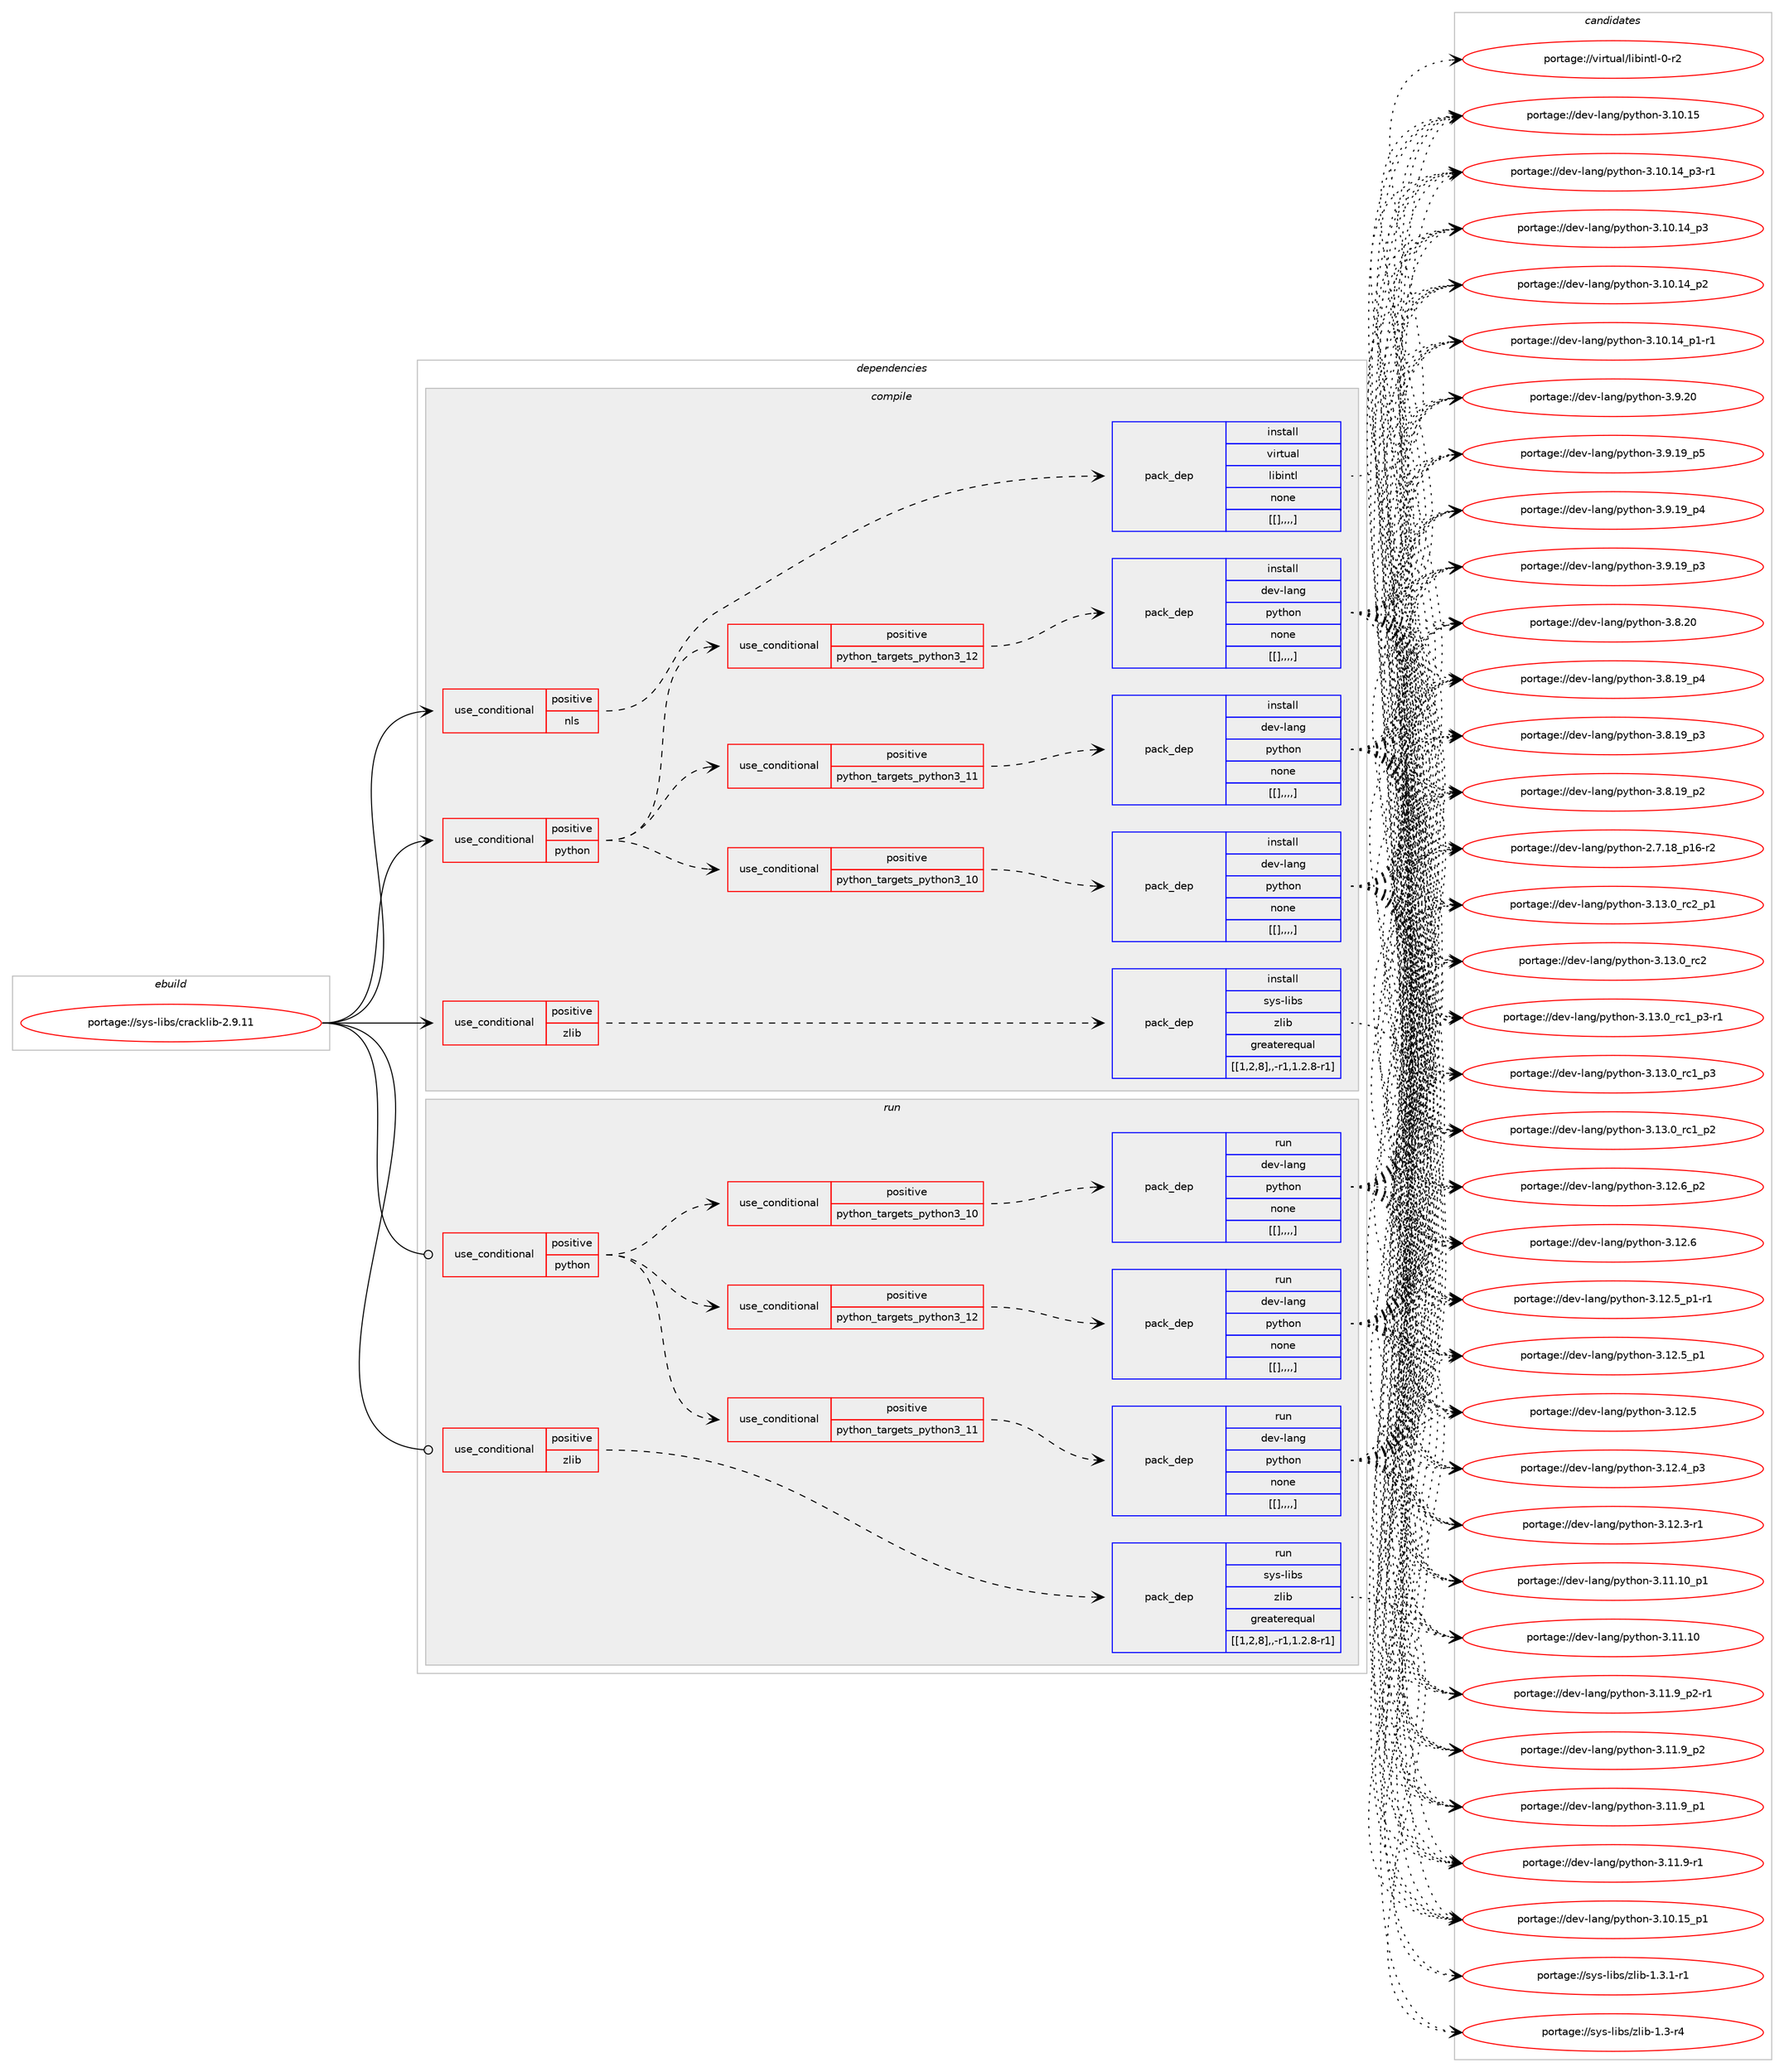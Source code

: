 digraph prolog {

# *************
# Graph options
# *************

newrank=true;
concentrate=true;
compound=true;
graph [rankdir=LR,fontname=Helvetica,fontsize=10,ranksep=1.5];#, ranksep=2.5, nodesep=0.2];
edge  [arrowhead=vee];
node  [fontname=Helvetica,fontsize=10];

# **********
# The ebuild
# **********

subgraph cluster_leftcol {
color=gray;
label=<<i>ebuild</i>>;
id [label="portage://sys-libs/cracklib-2.9.11", color=red, width=4, href="../sys-libs/cracklib-2.9.11.svg"];
}

# ****************
# The dependencies
# ****************

subgraph cluster_midcol {
color=gray;
label=<<i>dependencies</i>>;
subgraph cluster_compile {
fillcolor="#eeeeee";
style=filled;
label=<<i>compile</i>>;
subgraph cond9810 {
dependency26611 [label=<<TABLE BORDER="0" CELLBORDER="1" CELLSPACING="0" CELLPADDING="4"><TR><TD ROWSPAN="3" CELLPADDING="10">use_conditional</TD></TR><TR><TD>positive</TD></TR><TR><TD>nls</TD></TR></TABLE>>, shape=none, color=red];
subgraph pack16723 {
dependency26612 [label=<<TABLE BORDER="0" CELLBORDER="1" CELLSPACING="0" CELLPADDING="4" WIDTH="220"><TR><TD ROWSPAN="6" CELLPADDING="30">pack_dep</TD></TR><TR><TD WIDTH="110">install</TD></TR><TR><TD>virtual</TD></TR><TR><TD>libintl</TD></TR><TR><TD>none</TD></TR><TR><TD>[[],,,,]</TD></TR></TABLE>>, shape=none, color=blue];
}
dependency26611:e -> dependency26612:w [weight=20,style="dashed",arrowhead="vee"];
}
id:e -> dependency26611:w [weight=20,style="solid",arrowhead="vee"];
subgraph cond9811 {
dependency26613 [label=<<TABLE BORDER="0" CELLBORDER="1" CELLSPACING="0" CELLPADDING="4"><TR><TD ROWSPAN="3" CELLPADDING="10">use_conditional</TD></TR><TR><TD>positive</TD></TR><TR><TD>python</TD></TR></TABLE>>, shape=none, color=red];
subgraph cond9812 {
dependency26614 [label=<<TABLE BORDER="0" CELLBORDER="1" CELLSPACING="0" CELLPADDING="4"><TR><TD ROWSPAN="3" CELLPADDING="10">use_conditional</TD></TR><TR><TD>positive</TD></TR><TR><TD>python_targets_python3_10</TD></TR></TABLE>>, shape=none, color=red];
subgraph pack16724 {
dependency26615 [label=<<TABLE BORDER="0" CELLBORDER="1" CELLSPACING="0" CELLPADDING="4" WIDTH="220"><TR><TD ROWSPAN="6" CELLPADDING="30">pack_dep</TD></TR><TR><TD WIDTH="110">install</TD></TR><TR><TD>dev-lang</TD></TR><TR><TD>python</TD></TR><TR><TD>none</TD></TR><TR><TD>[[],,,,]</TD></TR></TABLE>>, shape=none, color=blue];
}
dependency26614:e -> dependency26615:w [weight=20,style="dashed",arrowhead="vee"];
}
dependency26613:e -> dependency26614:w [weight=20,style="dashed",arrowhead="vee"];
subgraph cond9813 {
dependency26616 [label=<<TABLE BORDER="0" CELLBORDER="1" CELLSPACING="0" CELLPADDING="4"><TR><TD ROWSPAN="3" CELLPADDING="10">use_conditional</TD></TR><TR><TD>positive</TD></TR><TR><TD>python_targets_python3_11</TD></TR></TABLE>>, shape=none, color=red];
subgraph pack16725 {
dependency26617 [label=<<TABLE BORDER="0" CELLBORDER="1" CELLSPACING="0" CELLPADDING="4" WIDTH="220"><TR><TD ROWSPAN="6" CELLPADDING="30">pack_dep</TD></TR><TR><TD WIDTH="110">install</TD></TR><TR><TD>dev-lang</TD></TR><TR><TD>python</TD></TR><TR><TD>none</TD></TR><TR><TD>[[],,,,]</TD></TR></TABLE>>, shape=none, color=blue];
}
dependency26616:e -> dependency26617:w [weight=20,style="dashed",arrowhead="vee"];
}
dependency26613:e -> dependency26616:w [weight=20,style="dashed",arrowhead="vee"];
subgraph cond9814 {
dependency26618 [label=<<TABLE BORDER="0" CELLBORDER="1" CELLSPACING="0" CELLPADDING="4"><TR><TD ROWSPAN="3" CELLPADDING="10">use_conditional</TD></TR><TR><TD>positive</TD></TR><TR><TD>python_targets_python3_12</TD></TR></TABLE>>, shape=none, color=red];
subgraph pack16726 {
dependency26619 [label=<<TABLE BORDER="0" CELLBORDER="1" CELLSPACING="0" CELLPADDING="4" WIDTH="220"><TR><TD ROWSPAN="6" CELLPADDING="30">pack_dep</TD></TR><TR><TD WIDTH="110">install</TD></TR><TR><TD>dev-lang</TD></TR><TR><TD>python</TD></TR><TR><TD>none</TD></TR><TR><TD>[[],,,,]</TD></TR></TABLE>>, shape=none, color=blue];
}
dependency26618:e -> dependency26619:w [weight=20,style="dashed",arrowhead="vee"];
}
dependency26613:e -> dependency26618:w [weight=20,style="dashed",arrowhead="vee"];
}
id:e -> dependency26613:w [weight=20,style="solid",arrowhead="vee"];
subgraph cond9815 {
dependency26620 [label=<<TABLE BORDER="0" CELLBORDER="1" CELLSPACING="0" CELLPADDING="4"><TR><TD ROWSPAN="3" CELLPADDING="10">use_conditional</TD></TR><TR><TD>positive</TD></TR><TR><TD>zlib</TD></TR></TABLE>>, shape=none, color=red];
subgraph pack16727 {
dependency26621 [label=<<TABLE BORDER="0" CELLBORDER="1" CELLSPACING="0" CELLPADDING="4" WIDTH="220"><TR><TD ROWSPAN="6" CELLPADDING="30">pack_dep</TD></TR><TR><TD WIDTH="110">install</TD></TR><TR><TD>sys-libs</TD></TR><TR><TD>zlib</TD></TR><TR><TD>greaterequal</TD></TR><TR><TD>[[1,2,8],,-r1,1.2.8-r1]</TD></TR></TABLE>>, shape=none, color=blue];
}
dependency26620:e -> dependency26621:w [weight=20,style="dashed",arrowhead="vee"];
}
id:e -> dependency26620:w [weight=20,style="solid",arrowhead="vee"];
}
subgraph cluster_compileandrun {
fillcolor="#eeeeee";
style=filled;
label=<<i>compile and run</i>>;
}
subgraph cluster_run {
fillcolor="#eeeeee";
style=filled;
label=<<i>run</i>>;
subgraph cond9816 {
dependency26622 [label=<<TABLE BORDER="0" CELLBORDER="1" CELLSPACING="0" CELLPADDING="4"><TR><TD ROWSPAN="3" CELLPADDING="10">use_conditional</TD></TR><TR><TD>positive</TD></TR><TR><TD>python</TD></TR></TABLE>>, shape=none, color=red];
subgraph cond9817 {
dependency26623 [label=<<TABLE BORDER="0" CELLBORDER="1" CELLSPACING="0" CELLPADDING="4"><TR><TD ROWSPAN="3" CELLPADDING="10">use_conditional</TD></TR><TR><TD>positive</TD></TR><TR><TD>python_targets_python3_10</TD></TR></TABLE>>, shape=none, color=red];
subgraph pack16728 {
dependency26624 [label=<<TABLE BORDER="0" CELLBORDER="1" CELLSPACING="0" CELLPADDING="4" WIDTH="220"><TR><TD ROWSPAN="6" CELLPADDING="30">pack_dep</TD></TR><TR><TD WIDTH="110">run</TD></TR><TR><TD>dev-lang</TD></TR><TR><TD>python</TD></TR><TR><TD>none</TD></TR><TR><TD>[[],,,,]</TD></TR></TABLE>>, shape=none, color=blue];
}
dependency26623:e -> dependency26624:w [weight=20,style="dashed",arrowhead="vee"];
}
dependency26622:e -> dependency26623:w [weight=20,style="dashed",arrowhead="vee"];
subgraph cond9818 {
dependency26625 [label=<<TABLE BORDER="0" CELLBORDER="1" CELLSPACING="0" CELLPADDING="4"><TR><TD ROWSPAN="3" CELLPADDING="10">use_conditional</TD></TR><TR><TD>positive</TD></TR><TR><TD>python_targets_python3_11</TD></TR></TABLE>>, shape=none, color=red];
subgraph pack16729 {
dependency26626 [label=<<TABLE BORDER="0" CELLBORDER="1" CELLSPACING="0" CELLPADDING="4" WIDTH="220"><TR><TD ROWSPAN="6" CELLPADDING="30">pack_dep</TD></TR><TR><TD WIDTH="110">run</TD></TR><TR><TD>dev-lang</TD></TR><TR><TD>python</TD></TR><TR><TD>none</TD></TR><TR><TD>[[],,,,]</TD></TR></TABLE>>, shape=none, color=blue];
}
dependency26625:e -> dependency26626:w [weight=20,style="dashed",arrowhead="vee"];
}
dependency26622:e -> dependency26625:w [weight=20,style="dashed",arrowhead="vee"];
subgraph cond9819 {
dependency26627 [label=<<TABLE BORDER="0" CELLBORDER="1" CELLSPACING="0" CELLPADDING="4"><TR><TD ROWSPAN="3" CELLPADDING="10">use_conditional</TD></TR><TR><TD>positive</TD></TR><TR><TD>python_targets_python3_12</TD></TR></TABLE>>, shape=none, color=red];
subgraph pack16730 {
dependency26628 [label=<<TABLE BORDER="0" CELLBORDER="1" CELLSPACING="0" CELLPADDING="4" WIDTH="220"><TR><TD ROWSPAN="6" CELLPADDING="30">pack_dep</TD></TR><TR><TD WIDTH="110">run</TD></TR><TR><TD>dev-lang</TD></TR><TR><TD>python</TD></TR><TR><TD>none</TD></TR><TR><TD>[[],,,,]</TD></TR></TABLE>>, shape=none, color=blue];
}
dependency26627:e -> dependency26628:w [weight=20,style="dashed",arrowhead="vee"];
}
dependency26622:e -> dependency26627:w [weight=20,style="dashed",arrowhead="vee"];
}
id:e -> dependency26622:w [weight=20,style="solid",arrowhead="odot"];
subgraph cond9820 {
dependency26629 [label=<<TABLE BORDER="0" CELLBORDER="1" CELLSPACING="0" CELLPADDING="4"><TR><TD ROWSPAN="3" CELLPADDING="10">use_conditional</TD></TR><TR><TD>positive</TD></TR><TR><TD>zlib</TD></TR></TABLE>>, shape=none, color=red];
subgraph pack16731 {
dependency26630 [label=<<TABLE BORDER="0" CELLBORDER="1" CELLSPACING="0" CELLPADDING="4" WIDTH="220"><TR><TD ROWSPAN="6" CELLPADDING="30">pack_dep</TD></TR><TR><TD WIDTH="110">run</TD></TR><TR><TD>sys-libs</TD></TR><TR><TD>zlib</TD></TR><TR><TD>greaterequal</TD></TR><TR><TD>[[1,2,8],,-r1,1.2.8-r1]</TD></TR></TABLE>>, shape=none, color=blue];
}
dependency26629:e -> dependency26630:w [weight=20,style="dashed",arrowhead="vee"];
}
id:e -> dependency26629:w [weight=20,style="solid",arrowhead="odot"];
}
}

# **************
# The candidates
# **************

subgraph cluster_choices {
rank=same;
color=gray;
label=<<i>candidates</i>>;

subgraph choice16723 {
color=black;
nodesep=1;
choice11810511411611797108471081059810511011610845484511450 [label="portage://virtual/libintl-0-r2", color=red, width=4,href="../virtual/libintl-0-r2.svg"];
dependency26612:e -> choice11810511411611797108471081059810511011610845484511450:w [style=dotted,weight="100"];
}
subgraph choice16724 {
color=black;
nodesep=1;
choice100101118451089711010347112121116104111110455146495146489511499509511249 [label="portage://dev-lang/python-3.13.0_rc2_p1", color=red, width=4,href="../dev-lang/python-3.13.0_rc2_p1.svg"];
choice10010111845108971101034711212111610411111045514649514648951149950 [label="portage://dev-lang/python-3.13.0_rc2", color=red, width=4,href="../dev-lang/python-3.13.0_rc2.svg"];
choice1001011184510897110103471121211161041111104551464951464895114994995112514511449 [label="portage://dev-lang/python-3.13.0_rc1_p3-r1", color=red, width=4,href="../dev-lang/python-3.13.0_rc1_p3-r1.svg"];
choice100101118451089711010347112121116104111110455146495146489511499499511251 [label="portage://dev-lang/python-3.13.0_rc1_p3", color=red, width=4,href="../dev-lang/python-3.13.0_rc1_p3.svg"];
choice100101118451089711010347112121116104111110455146495146489511499499511250 [label="portage://dev-lang/python-3.13.0_rc1_p2", color=red, width=4,href="../dev-lang/python-3.13.0_rc1_p2.svg"];
choice100101118451089711010347112121116104111110455146495046549511250 [label="portage://dev-lang/python-3.12.6_p2", color=red, width=4,href="../dev-lang/python-3.12.6_p2.svg"];
choice10010111845108971101034711212111610411111045514649504654 [label="portage://dev-lang/python-3.12.6", color=red, width=4,href="../dev-lang/python-3.12.6.svg"];
choice1001011184510897110103471121211161041111104551464950465395112494511449 [label="portage://dev-lang/python-3.12.5_p1-r1", color=red, width=4,href="../dev-lang/python-3.12.5_p1-r1.svg"];
choice100101118451089711010347112121116104111110455146495046539511249 [label="portage://dev-lang/python-3.12.5_p1", color=red, width=4,href="../dev-lang/python-3.12.5_p1.svg"];
choice10010111845108971101034711212111610411111045514649504653 [label="portage://dev-lang/python-3.12.5", color=red, width=4,href="../dev-lang/python-3.12.5.svg"];
choice100101118451089711010347112121116104111110455146495046529511251 [label="portage://dev-lang/python-3.12.4_p3", color=red, width=4,href="../dev-lang/python-3.12.4_p3.svg"];
choice100101118451089711010347112121116104111110455146495046514511449 [label="portage://dev-lang/python-3.12.3-r1", color=red, width=4,href="../dev-lang/python-3.12.3-r1.svg"];
choice10010111845108971101034711212111610411111045514649494649489511249 [label="portage://dev-lang/python-3.11.10_p1", color=red, width=4,href="../dev-lang/python-3.11.10_p1.svg"];
choice1001011184510897110103471121211161041111104551464949464948 [label="portage://dev-lang/python-3.11.10", color=red, width=4,href="../dev-lang/python-3.11.10.svg"];
choice1001011184510897110103471121211161041111104551464949465795112504511449 [label="portage://dev-lang/python-3.11.9_p2-r1", color=red, width=4,href="../dev-lang/python-3.11.9_p2-r1.svg"];
choice100101118451089711010347112121116104111110455146494946579511250 [label="portage://dev-lang/python-3.11.9_p2", color=red, width=4,href="../dev-lang/python-3.11.9_p2.svg"];
choice100101118451089711010347112121116104111110455146494946579511249 [label="portage://dev-lang/python-3.11.9_p1", color=red, width=4,href="../dev-lang/python-3.11.9_p1.svg"];
choice100101118451089711010347112121116104111110455146494946574511449 [label="portage://dev-lang/python-3.11.9-r1", color=red, width=4,href="../dev-lang/python-3.11.9-r1.svg"];
choice10010111845108971101034711212111610411111045514649484649539511249 [label="portage://dev-lang/python-3.10.15_p1", color=red, width=4,href="../dev-lang/python-3.10.15_p1.svg"];
choice1001011184510897110103471121211161041111104551464948464953 [label="portage://dev-lang/python-3.10.15", color=red, width=4,href="../dev-lang/python-3.10.15.svg"];
choice100101118451089711010347112121116104111110455146494846495295112514511449 [label="portage://dev-lang/python-3.10.14_p3-r1", color=red, width=4,href="../dev-lang/python-3.10.14_p3-r1.svg"];
choice10010111845108971101034711212111610411111045514649484649529511251 [label="portage://dev-lang/python-3.10.14_p3", color=red, width=4,href="../dev-lang/python-3.10.14_p3.svg"];
choice10010111845108971101034711212111610411111045514649484649529511250 [label="portage://dev-lang/python-3.10.14_p2", color=red, width=4,href="../dev-lang/python-3.10.14_p2.svg"];
choice100101118451089711010347112121116104111110455146494846495295112494511449 [label="portage://dev-lang/python-3.10.14_p1-r1", color=red, width=4,href="../dev-lang/python-3.10.14_p1-r1.svg"];
choice10010111845108971101034711212111610411111045514657465048 [label="portage://dev-lang/python-3.9.20", color=red, width=4,href="../dev-lang/python-3.9.20.svg"];
choice100101118451089711010347112121116104111110455146574649579511253 [label="portage://dev-lang/python-3.9.19_p5", color=red, width=4,href="../dev-lang/python-3.9.19_p5.svg"];
choice100101118451089711010347112121116104111110455146574649579511252 [label="portage://dev-lang/python-3.9.19_p4", color=red, width=4,href="../dev-lang/python-3.9.19_p4.svg"];
choice100101118451089711010347112121116104111110455146574649579511251 [label="portage://dev-lang/python-3.9.19_p3", color=red, width=4,href="../dev-lang/python-3.9.19_p3.svg"];
choice10010111845108971101034711212111610411111045514656465048 [label="portage://dev-lang/python-3.8.20", color=red, width=4,href="../dev-lang/python-3.8.20.svg"];
choice100101118451089711010347112121116104111110455146564649579511252 [label="portage://dev-lang/python-3.8.19_p4", color=red, width=4,href="../dev-lang/python-3.8.19_p4.svg"];
choice100101118451089711010347112121116104111110455146564649579511251 [label="portage://dev-lang/python-3.8.19_p3", color=red, width=4,href="../dev-lang/python-3.8.19_p3.svg"];
choice100101118451089711010347112121116104111110455146564649579511250 [label="portage://dev-lang/python-3.8.19_p2", color=red, width=4,href="../dev-lang/python-3.8.19_p2.svg"];
choice100101118451089711010347112121116104111110455046554649569511249544511450 [label="portage://dev-lang/python-2.7.18_p16-r2", color=red, width=4,href="../dev-lang/python-2.7.18_p16-r2.svg"];
dependency26615:e -> choice100101118451089711010347112121116104111110455146495146489511499509511249:w [style=dotted,weight="100"];
dependency26615:e -> choice10010111845108971101034711212111610411111045514649514648951149950:w [style=dotted,weight="100"];
dependency26615:e -> choice1001011184510897110103471121211161041111104551464951464895114994995112514511449:w [style=dotted,weight="100"];
dependency26615:e -> choice100101118451089711010347112121116104111110455146495146489511499499511251:w [style=dotted,weight="100"];
dependency26615:e -> choice100101118451089711010347112121116104111110455146495146489511499499511250:w [style=dotted,weight="100"];
dependency26615:e -> choice100101118451089711010347112121116104111110455146495046549511250:w [style=dotted,weight="100"];
dependency26615:e -> choice10010111845108971101034711212111610411111045514649504654:w [style=dotted,weight="100"];
dependency26615:e -> choice1001011184510897110103471121211161041111104551464950465395112494511449:w [style=dotted,weight="100"];
dependency26615:e -> choice100101118451089711010347112121116104111110455146495046539511249:w [style=dotted,weight="100"];
dependency26615:e -> choice10010111845108971101034711212111610411111045514649504653:w [style=dotted,weight="100"];
dependency26615:e -> choice100101118451089711010347112121116104111110455146495046529511251:w [style=dotted,weight="100"];
dependency26615:e -> choice100101118451089711010347112121116104111110455146495046514511449:w [style=dotted,weight="100"];
dependency26615:e -> choice10010111845108971101034711212111610411111045514649494649489511249:w [style=dotted,weight="100"];
dependency26615:e -> choice1001011184510897110103471121211161041111104551464949464948:w [style=dotted,weight="100"];
dependency26615:e -> choice1001011184510897110103471121211161041111104551464949465795112504511449:w [style=dotted,weight="100"];
dependency26615:e -> choice100101118451089711010347112121116104111110455146494946579511250:w [style=dotted,weight="100"];
dependency26615:e -> choice100101118451089711010347112121116104111110455146494946579511249:w [style=dotted,weight="100"];
dependency26615:e -> choice100101118451089711010347112121116104111110455146494946574511449:w [style=dotted,weight="100"];
dependency26615:e -> choice10010111845108971101034711212111610411111045514649484649539511249:w [style=dotted,weight="100"];
dependency26615:e -> choice1001011184510897110103471121211161041111104551464948464953:w [style=dotted,weight="100"];
dependency26615:e -> choice100101118451089711010347112121116104111110455146494846495295112514511449:w [style=dotted,weight="100"];
dependency26615:e -> choice10010111845108971101034711212111610411111045514649484649529511251:w [style=dotted,weight="100"];
dependency26615:e -> choice10010111845108971101034711212111610411111045514649484649529511250:w [style=dotted,weight="100"];
dependency26615:e -> choice100101118451089711010347112121116104111110455146494846495295112494511449:w [style=dotted,weight="100"];
dependency26615:e -> choice10010111845108971101034711212111610411111045514657465048:w [style=dotted,weight="100"];
dependency26615:e -> choice100101118451089711010347112121116104111110455146574649579511253:w [style=dotted,weight="100"];
dependency26615:e -> choice100101118451089711010347112121116104111110455146574649579511252:w [style=dotted,weight="100"];
dependency26615:e -> choice100101118451089711010347112121116104111110455146574649579511251:w [style=dotted,weight="100"];
dependency26615:e -> choice10010111845108971101034711212111610411111045514656465048:w [style=dotted,weight="100"];
dependency26615:e -> choice100101118451089711010347112121116104111110455146564649579511252:w [style=dotted,weight="100"];
dependency26615:e -> choice100101118451089711010347112121116104111110455146564649579511251:w [style=dotted,weight="100"];
dependency26615:e -> choice100101118451089711010347112121116104111110455146564649579511250:w [style=dotted,weight="100"];
dependency26615:e -> choice100101118451089711010347112121116104111110455046554649569511249544511450:w [style=dotted,weight="100"];
}
subgraph choice16725 {
color=black;
nodesep=1;
choice100101118451089711010347112121116104111110455146495146489511499509511249 [label="portage://dev-lang/python-3.13.0_rc2_p1", color=red, width=4,href="../dev-lang/python-3.13.0_rc2_p1.svg"];
choice10010111845108971101034711212111610411111045514649514648951149950 [label="portage://dev-lang/python-3.13.0_rc2", color=red, width=4,href="../dev-lang/python-3.13.0_rc2.svg"];
choice1001011184510897110103471121211161041111104551464951464895114994995112514511449 [label="portage://dev-lang/python-3.13.0_rc1_p3-r1", color=red, width=4,href="../dev-lang/python-3.13.0_rc1_p3-r1.svg"];
choice100101118451089711010347112121116104111110455146495146489511499499511251 [label="portage://dev-lang/python-3.13.0_rc1_p3", color=red, width=4,href="../dev-lang/python-3.13.0_rc1_p3.svg"];
choice100101118451089711010347112121116104111110455146495146489511499499511250 [label="portage://dev-lang/python-3.13.0_rc1_p2", color=red, width=4,href="../dev-lang/python-3.13.0_rc1_p2.svg"];
choice100101118451089711010347112121116104111110455146495046549511250 [label="portage://dev-lang/python-3.12.6_p2", color=red, width=4,href="../dev-lang/python-3.12.6_p2.svg"];
choice10010111845108971101034711212111610411111045514649504654 [label="portage://dev-lang/python-3.12.6", color=red, width=4,href="../dev-lang/python-3.12.6.svg"];
choice1001011184510897110103471121211161041111104551464950465395112494511449 [label="portage://dev-lang/python-3.12.5_p1-r1", color=red, width=4,href="../dev-lang/python-3.12.5_p1-r1.svg"];
choice100101118451089711010347112121116104111110455146495046539511249 [label="portage://dev-lang/python-3.12.5_p1", color=red, width=4,href="../dev-lang/python-3.12.5_p1.svg"];
choice10010111845108971101034711212111610411111045514649504653 [label="portage://dev-lang/python-3.12.5", color=red, width=4,href="../dev-lang/python-3.12.5.svg"];
choice100101118451089711010347112121116104111110455146495046529511251 [label="portage://dev-lang/python-3.12.4_p3", color=red, width=4,href="../dev-lang/python-3.12.4_p3.svg"];
choice100101118451089711010347112121116104111110455146495046514511449 [label="portage://dev-lang/python-3.12.3-r1", color=red, width=4,href="../dev-lang/python-3.12.3-r1.svg"];
choice10010111845108971101034711212111610411111045514649494649489511249 [label="portage://dev-lang/python-3.11.10_p1", color=red, width=4,href="../dev-lang/python-3.11.10_p1.svg"];
choice1001011184510897110103471121211161041111104551464949464948 [label="portage://dev-lang/python-3.11.10", color=red, width=4,href="../dev-lang/python-3.11.10.svg"];
choice1001011184510897110103471121211161041111104551464949465795112504511449 [label="portage://dev-lang/python-3.11.9_p2-r1", color=red, width=4,href="../dev-lang/python-3.11.9_p2-r1.svg"];
choice100101118451089711010347112121116104111110455146494946579511250 [label="portage://dev-lang/python-3.11.9_p2", color=red, width=4,href="../dev-lang/python-3.11.9_p2.svg"];
choice100101118451089711010347112121116104111110455146494946579511249 [label="portage://dev-lang/python-3.11.9_p1", color=red, width=4,href="../dev-lang/python-3.11.9_p1.svg"];
choice100101118451089711010347112121116104111110455146494946574511449 [label="portage://dev-lang/python-3.11.9-r1", color=red, width=4,href="../dev-lang/python-3.11.9-r1.svg"];
choice10010111845108971101034711212111610411111045514649484649539511249 [label="portage://dev-lang/python-3.10.15_p1", color=red, width=4,href="../dev-lang/python-3.10.15_p1.svg"];
choice1001011184510897110103471121211161041111104551464948464953 [label="portage://dev-lang/python-3.10.15", color=red, width=4,href="../dev-lang/python-3.10.15.svg"];
choice100101118451089711010347112121116104111110455146494846495295112514511449 [label="portage://dev-lang/python-3.10.14_p3-r1", color=red, width=4,href="../dev-lang/python-3.10.14_p3-r1.svg"];
choice10010111845108971101034711212111610411111045514649484649529511251 [label="portage://dev-lang/python-3.10.14_p3", color=red, width=4,href="../dev-lang/python-3.10.14_p3.svg"];
choice10010111845108971101034711212111610411111045514649484649529511250 [label="portage://dev-lang/python-3.10.14_p2", color=red, width=4,href="../dev-lang/python-3.10.14_p2.svg"];
choice100101118451089711010347112121116104111110455146494846495295112494511449 [label="portage://dev-lang/python-3.10.14_p1-r1", color=red, width=4,href="../dev-lang/python-3.10.14_p1-r1.svg"];
choice10010111845108971101034711212111610411111045514657465048 [label="portage://dev-lang/python-3.9.20", color=red, width=4,href="../dev-lang/python-3.9.20.svg"];
choice100101118451089711010347112121116104111110455146574649579511253 [label="portage://dev-lang/python-3.9.19_p5", color=red, width=4,href="../dev-lang/python-3.9.19_p5.svg"];
choice100101118451089711010347112121116104111110455146574649579511252 [label="portage://dev-lang/python-3.9.19_p4", color=red, width=4,href="../dev-lang/python-3.9.19_p4.svg"];
choice100101118451089711010347112121116104111110455146574649579511251 [label="portage://dev-lang/python-3.9.19_p3", color=red, width=4,href="../dev-lang/python-3.9.19_p3.svg"];
choice10010111845108971101034711212111610411111045514656465048 [label="portage://dev-lang/python-3.8.20", color=red, width=4,href="../dev-lang/python-3.8.20.svg"];
choice100101118451089711010347112121116104111110455146564649579511252 [label="portage://dev-lang/python-3.8.19_p4", color=red, width=4,href="../dev-lang/python-3.8.19_p4.svg"];
choice100101118451089711010347112121116104111110455146564649579511251 [label="portage://dev-lang/python-3.8.19_p3", color=red, width=4,href="../dev-lang/python-3.8.19_p3.svg"];
choice100101118451089711010347112121116104111110455146564649579511250 [label="portage://dev-lang/python-3.8.19_p2", color=red, width=4,href="../dev-lang/python-3.8.19_p2.svg"];
choice100101118451089711010347112121116104111110455046554649569511249544511450 [label="portage://dev-lang/python-2.7.18_p16-r2", color=red, width=4,href="../dev-lang/python-2.7.18_p16-r2.svg"];
dependency26617:e -> choice100101118451089711010347112121116104111110455146495146489511499509511249:w [style=dotted,weight="100"];
dependency26617:e -> choice10010111845108971101034711212111610411111045514649514648951149950:w [style=dotted,weight="100"];
dependency26617:e -> choice1001011184510897110103471121211161041111104551464951464895114994995112514511449:w [style=dotted,weight="100"];
dependency26617:e -> choice100101118451089711010347112121116104111110455146495146489511499499511251:w [style=dotted,weight="100"];
dependency26617:e -> choice100101118451089711010347112121116104111110455146495146489511499499511250:w [style=dotted,weight="100"];
dependency26617:e -> choice100101118451089711010347112121116104111110455146495046549511250:w [style=dotted,weight="100"];
dependency26617:e -> choice10010111845108971101034711212111610411111045514649504654:w [style=dotted,weight="100"];
dependency26617:e -> choice1001011184510897110103471121211161041111104551464950465395112494511449:w [style=dotted,weight="100"];
dependency26617:e -> choice100101118451089711010347112121116104111110455146495046539511249:w [style=dotted,weight="100"];
dependency26617:e -> choice10010111845108971101034711212111610411111045514649504653:w [style=dotted,weight="100"];
dependency26617:e -> choice100101118451089711010347112121116104111110455146495046529511251:w [style=dotted,weight="100"];
dependency26617:e -> choice100101118451089711010347112121116104111110455146495046514511449:w [style=dotted,weight="100"];
dependency26617:e -> choice10010111845108971101034711212111610411111045514649494649489511249:w [style=dotted,weight="100"];
dependency26617:e -> choice1001011184510897110103471121211161041111104551464949464948:w [style=dotted,weight="100"];
dependency26617:e -> choice1001011184510897110103471121211161041111104551464949465795112504511449:w [style=dotted,weight="100"];
dependency26617:e -> choice100101118451089711010347112121116104111110455146494946579511250:w [style=dotted,weight="100"];
dependency26617:e -> choice100101118451089711010347112121116104111110455146494946579511249:w [style=dotted,weight="100"];
dependency26617:e -> choice100101118451089711010347112121116104111110455146494946574511449:w [style=dotted,weight="100"];
dependency26617:e -> choice10010111845108971101034711212111610411111045514649484649539511249:w [style=dotted,weight="100"];
dependency26617:e -> choice1001011184510897110103471121211161041111104551464948464953:w [style=dotted,weight="100"];
dependency26617:e -> choice100101118451089711010347112121116104111110455146494846495295112514511449:w [style=dotted,weight="100"];
dependency26617:e -> choice10010111845108971101034711212111610411111045514649484649529511251:w [style=dotted,weight="100"];
dependency26617:e -> choice10010111845108971101034711212111610411111045514649484649529511250:w [style=dotted,weight="100"];
dependency26617:e -> choice100101118451089711010347112121116104111110455146494846495295112494511449:w [style=dotted,weight="100"];
dependency26617:e -> choice10010111845108971101034711212111610411111045514657465048:w [style=dotted,weight="100"];
dependency26617:e -> choice100101118451089711010347112121116104111110455146574649579511253:w [style=dotted,weight="100"];
dependency26617:e -> choice100101118451089711010347112121116104111110455146574649579511252:w [style=dotted,weight="100"];
dependency26617:e -> choice100101118451089711010347112121116104111110455146574649579511251:w [style=dotted,weight="100"];
dependency26617:e -> choice10010111845108971101034711212111610411111045514656465048:w [style=dotted,weight="100"];
dependency26617:e -> choice100101118451089711010347112121116104111110455146564649579511252:w [style=dotted,weight="100"];
dependency26617:e -> choice100101118451089711010347112121116104111110455146564649579511251:w [style=dotted,weight="100"];
dependency26617:e -> choice100101118451089711010347112121116104111110455146564649579511250:w [style=dotted,weight="100"];
dependency26617:e -> choice100101118451089711010347112121116104111110455046554649569511249544511450:w [style=dotted,weight="100"];
}
subgraph choice16726 {
color=black;
nodesep=1;
choice100101118451089711010347112121116104111110455146495146489511499509511249 [label="portage://dev-lang/python-3.13.0_rc2_p1", color=red, width=4,href="../dev-lang/python-3.13.0_rc2_p1.svg"];
choice10010111845108971101034711212111610411111045514649514648951149950 [label="portage://dev-lang/python-3.13.0_rc2", color=red, width=4,href="../dev-lang/python-3.13.0_rc2.svg"];
choice1001011184510897110103471121211161041111104551464951464895114994995112514511449 [label="portage://dev-lang/python-3.13.0_rc1_p3-r1", color=red, width=4,href="../dev-lang/python-3.13.0_rc1_p3-r1.svg"];
choice100101118451089711010347112121116104111110455146495146489511499499511251 [label="portage://dev-lang/python-3.13.0_rc1_p3", color=red, width=4,href="../dev-lang/python-3.13.0_rc1_p3.svg"];
choice100101118451089711010347112121116104111110455146495146489511499499511250 [label="portage://dev-lang/python-3.13.0_rc1_p2", color=red, width=4,href="../dev-lang/python-3.13.0_rc1_p2.svg"];
choice100101118451089711010347112121116104111110455146495046549511250 [label="portage://dev-lang/python-3.12.6_p2", color=red, width=4,href="../dev-lang/python-3.12.6_p2.svg"];
choice10010111845108971101034711212111610411111045514649504654 [label="portage://dev-lang/python-3.12.6", color=red, width=4,href="../dev-lang/python-3.12.6.svg"];
choice1001011184510897110103471121211161041111104551464950465395112494511449 [label="portage://dev-lang/python-3.12.5_p1-r1", color=red, width=4,href="../dev-lang/python-3.12.5_p1-r1.svg"];
choice100101118451089711010347112121116104111110455146495046539511249 [label="portage://dev-lang/python-3.12.5_p1", color=red, width=4,href="../dev-lang/python-3.12.5_p1.svg"];
choice10010111845108971101034711212111610411111045514649504653 [label="portage://dev-lang/python-3.12.5", color=red, width=4,href="../dev-lang/python-3.12.5.svg"];
choice100101118451089711010347112121116104111110455146495046529511251 [label="portage://dev-lang/python-3.12.4_p3", color=red, width=4,href="../dev-lang/python-3.12.4_p3.svg"];
choice100101118451089711010347112121116104111110455146495046514511449 [label="portage://dev-lang/python-3.12.3-r1", color=red, width=4,href="../dev-lang/python-3.12.3-r1.svg"];
choice10010111845108971101034711212111610411111045514649494649489511249 [label="portage://dev-lang/python-3.11.10_p1", color=red, width=4,href="../dev-lang/python-3.11.10_p1.svg"];
choice1001011184510897110103471121211161041111104551464949464948 [label="portage://dev-lang/python-3.11.10", color=red, width=4,href="../dev-lang/python-3.11.10.svg"];
choice1001011184510897110103471121211161041111104551464949465795112504511449 [label="portage://dev-lang/python-3.11.9_p2-r1", color=red, width=4,href="../dev-lang/python-3.11.9_p2-r1.svg"];
choice100101118451089711010347112121116104111110455146494946579511250 [label="portage://dev-lang/python-3.11.9_p2", color=red, width=4,href="../dev-lang/python-3.11.9_p2.svg"];
choice100101118451089711010347112121116104111110455146494946579511249 [label="portage://dev-lang/python-3.11.9_p1", color=red, width=4,href="../dev-lang/python-3.11.9_p1.svg"];
choice100101118451089711010347112121116104111110455146494946574511449 [label="portage://dev-lang/python-3.11.9-r1", color=red, width=4,href="../dev-lang/python-3.11.9-r1.svg"];
choice10010111845108971101034711212111610411111045514649484649539511249 [label="portage://dev-lang/python-3.10.15_p1", color=red, width=4,href="../dev-lang/python-3.10.15_p1.svg"];
choice1001011184510897110103471121211161041111104551464948464953 [label="portage://dev-lang/python-3.10.15", color=red, width=4,href="../dev-lang/python-3.10.15.svg"];
choice100101118451089711010347112121116104111110455146494846495295112514511449 [label="portage://dev-lang/python-3.10.14_p3-r1", color=red, width=4,href="../dev-lang/python-3.10.14_p3-r1.svg"];
choice10010111845108971101034711212111610411111045514649484649529511251 [label="portage://dev-lang/python-3.10.14_p3", color=red, width=4,href="../dev-lang/python-3.10.14_p3.svg"];
choice10010111845108971101034711212111610411111045514649484649529511250 [label="portage://dev-lang/python-3.10.14_p2", color=red, width=4,href="../dev-lang/python-3.10.14_p2.svg"];
choice100101118451089711010347112121116104111110455146494846495295112494511449 [label="portage://dev-lang/python-3.10.14_p1-r1", color=red, width=4,href="../dev-lang/python-3.10.14_p1-r1.svg"];
choice10010111845108971101034711212111610411111045514657465048 [label="portage://dev-lang/python-3.9.20", color=red, width=4,href="../dev-lang/python-3.9.20.svg"];
choice100101118451089711010347112121116104111110455146574649579511253 [label="portage://dev-lang/python-3.9.19_p5", color=red, width=4,href="../dev-lang/python-3.9.19_p5.svg"];
choice100101118451089711010347112121116104111110455146574649579511252 [label="portage://dev-lang/python-3.9.19_p4", color=red, width=4,href="../dev-lang/python-3.9.19_p4.svg"];
choice100101118451089711010347112121116104111110455146574649579511251 [label="portage://dev-lang/python-3.9.19_p3", color=red, width=4,href="../dev-lang/python-3.9.19_p3.svg"];
choice10010111845108971101034711212111610411111045514656465048 [label="portage://dev-lang/python-3.8.20", color=red, width=4,href="../dev-lang/python-3.8.20.svg"];
choice100101118451089711010347112121116104111110455146564649579511252 [label="portage://dev-lang/python-3.8.19_p4", color=red, width=4,href="../dev-lang/python-3.8.19_p4.svg"];
choice100101118451089711010347112121116104111110455146564649579511251 [label="portage://dev-lang/python-3.8.19_p3", color=red, width=4,href="../dev-lang/python-3.8.19_p3.svg"];
choice100101118451089711010347112121116104111110455146564649579511250 [label="portage://dev-lang/python-3.8.19_p2", color=red, width=4,href="../dev-lang/python-3.8.19_p2.svg"];
choice100101118451089711010347112121116104111110455046554649569511249544511450 [label="portage://dev-lang/python-2.7.18_p16-r2", color=red, width=4,href="../dev-lang/python-2.7.18_p16-r2.svg"];
dependency26619:e -> choice100101118451089711010347112121116104111110455146495146489511499509511249:w [style=dotted,weight="100"];
dependency26619:e -> choice10010111845108971101034711212111610411111045514649514648951149950:w [style=dotted,weight="100"];
dependency26619:e -> choice1001011184510897110103471121211161041111104551464951464895114994995112514511449:w [style=dotted,weight="100"];
dependency26619:e -> choice100101118451089711010347112121116104111110455146495146489511499499511251:w [style=dotted,weight="100"];
dependency26619:e -> choice100101118451089711010347112121116104111110455146495146489511499499511250:w [style=dotted,weight="100"];
dependency26619:e -> choice100101118451089711010347112121116104111110455146495046549511250:w [style=dotted,weight="100"];
dependency26619:e -> choice10010111845108971101034711212111610411111045514649504654:w [style=dotted,weight="100"];
dependency26619:e -> choice1001011184510897110103471121211161041111104551464950465395112494511449:w [style=dotted,weight="100"];
dependency26619:e -> choice100101118451089711010347112121116104111110455146495046539511249:w [style=dotted,weight="100"];
dependency26619:e -> choice10010111845108971101034711212111610411111045514649504653:w [style=dotted,weight="100"];
dependency26619:e -> choice100101118451089711010347112121116104111110455146495046529511251:w [style=dotted,weight="100"];
dependency26619:e -> choice100101118451089711010347112121116104111110455146495046514511449:w [style=dotted,weight="100"];
dependency26619:e -> choice10010111845108971101034711212111610411111045514649494649489511249:w [style=dotted,weight="100"];
dependency26619:e -> choice1001011184510897110103471121211161041111104551464949464948:w [style=dotted,weight="100"];
dependency26619:e -> choice1001011184510897110103471121211161041111104551464949465795112504511449:w [style=dotted,weight="100"];
dependency26619:e -> choice100101118451089711010347112121116104111110455146494946579511250:w [style=dotted,weight="100"];
dependency26619:e -> choice100101118451089711010347112121116104111110455146494946579511249:w [style=dotted,weight="100"];
dependency26619:e -> choice100101118451089711010347112121116104111110455146494946574511449:w [style=dotted,weight="100"];
dependency26619:e -> choice10010111845108971101034711212111610411111045514649484649539511249:w [style=dotted,weight="100"];
dependency26619:e -> choice1001011184510897110103471121211161041111104551464948464953:w [style=dotted,weight="100"];
dependency26619:e -> choice100101118451089711010347112121116104111110455146494846495295112514511449:w [style=dotted,weight="100"];
dependency26619:e -> choice10010111845108971101034711212111610411111045514649484649529511251:w [style=dotted,weight="100"];
dependency26619:e -> choice10010111845108971101034711212111610411111045514649484649529511250:w [style=dotted,weight="100"];
dependency26619:e -> choice100101118451089711010347112121116104111110455146494846495295112494511449:w [style=dotted,weight="100"];
dependency26619:e -> choice10010111845108971101034711212111610411111045514657465048:w [style=dotted,weight="100"];
dependency26619:e -> choice100101118451089711010347112121116104111110455146574649579511253:w [style=dotted,weight="100"];
dependency26619:e -> choice100101118451089711010347112121116104111110455146574649579511252:w [style=dotted,weight="100"];
dependency26619:e -> choice100101118451089711010347112121116104111110455146574649579511251:w [style=dotted,weight="100"];
dependency26619:e -> choice10010111845108971101034711212111610411111045514656465048:w [style=dotted,weight="100"];
dependency26619:e -> choice100101118451089711010347112121116104111110455146564649579511252:w [style=dotted,weight="100"];
dependency26619:e -> choice100101118451089711010347112121116104111110455146564649579511251:w [style=dotted,weight="100"];
dependency26619:e -> choice100101118451089711010347112121116104111110455146564649579511250:w [style=dotted,weight="100"];
dependency26619:e -> choice100101118451089711010347112121116104111110455046554649569511249544511450:w [style=dotted,weight="100"];
}
subgraph choice16727 {
color=black;
nodesep=1;
choice115121115451081059811547122108105984549465146494511449 [label="portage://sys-libs/zlib-1.3.1-r1", color=red, width=4,href="../sys-libs/zlib-1.3.1-r1.svg"];
choice11512111545108105981154712210810598454946514511452 [label="portage://sys-libs/zlib-1.3-r4", color=red, width=4,href="../sys-libs/zlib-1.3-r4.svg"];
dependency26621:e -> choice115121115451081059811547122108105984549465146494511449:w [style=dotted,weight="100"];
dependency26621:e -> choice11512111545108105981154712210810598454946514511452:w [style=dotted,weight="100"];
}
subgraph choice16728 {
color=black;
nodesep=1;
choice100101118451089711010347112121116104111110455146495146489511499509511249 [label="portage://dev-lang/python-3.13.0_rc2_p1", color=red, width=4,href="../dev-lang/python-3.13.0_rc2_p1.svg"];
choice10010111845108971101034711212111610411111045514649514648951149950 [label="portage://dev-lang/python-3.13.0_rc2", color=red, width=4,href="../dev-lang/python-3.13.0_rc2.svg"];
choice1001011184510897110103471121211161041111104551464951464895114994995112514511449 [label="portage://dev-lang/python-3.13.0_rc1_p3-r1", color=red, width=4,href="../dev-lang/python-3.13.0_rc1_p3-r1.svg"];
choice100101118451089711010347112121116104111110455146495146489511499499511251 [label="portage://dev-lang/python-3.13.0_rc1_p3", color=red, width=4,href="../dev-lang/python-3.13.0_rc1_p3.svg"];
choice100101118451089711010347112121116104111110455146495146489511499499511250 [label="portage://dev-lang/python-3.13.0_rc1_p2", color=red, width=4,href="../dev-lang/python-3.13.0_rc1_p2.svg"];
choice100101118451089711010347112121116104111110455146495046549511250 [label="portage://dev-lang/python-3.12.6_p2", color=red, width=4,href="../dev-lang/python-3.12.6_p2.svg"];
choice10010111845108971101034711212111610411111045514649504654 [label="portage://dev-lang/python-3.12.6", color=red, width=4,href="../dev-lang/python-3.12.6.svg"];
choice1001011184510897110103471121211161041111104551464950465395112494511449 [label="portage://dev-lang/python-3.12.5_p1-r1", color=red, width=4,href="../dev-lang/python-3.12.5_p1-r1.svg"];
choice100101118451089711010347112121116104111110455146495046539511249 [label="portage://dev-lang/python-3.12.5_p1", color=red, width=4,href="../dev-lang/python-3.12.5_p1.svg"];
choice10010111845108971101034711212111610411111045514649504653 [label="portage://dev-lang/python-3.12.5", color=red, width=4,href="../dev-lang/python-3.12.5.svg"];
choice100101118451089711010347112121116104111110455146495046529511251 [label="portage://dev-lang/python-3.12.4_p3", color=red, width=4,href="../dev-lang/python-3.12.4_p3.svg"];
choice100101118451089711010347112121116104111110455146495046514511449 [label="portage://dev-lang/python-3.12.3-r1", color=red, width=4,href="../dev-lang/python-3.12.3-r1.svg"];
choice10010111845108971101034711212111610411111045514649494649489511249 [label="portage://dev-lang/python-3.11.10_p1", color=red, width=4,href="../dev-lang/python-3.11.10_p1.svg"];
choice1001011184510897110103471121211161041111104551464949464948 [label="portage://dev-lang/python-3.11.10", color=red, width=4,href="../dev-lang/python-3.11.10.svg"];
choice1001011184510897110103471121211161041111104551464949465795112504511449 [label="portage://dev-lang/python-3.11.9_p2-r1", color=red, width=4,href="../dev-lang/python-3.11.9_p2-r1.svg"];
choice100101118451089711010347112121116104111110455146494946579511250 [label="portage://dev-lang/python-3.11.9_p2", color=red, width=4,href="../dev-lang/python-3.11.9_p2.svg"];
choice100101118451089711010347112121116104111110455146494946579511249 [label="portage://dev-lang/python-3.11.9_p1", color=red, width=4,href="../dev-lang/python-3.11.9_p1.svg"];
choice100101118451089711010347112121116104111110455146494946574511449 [label="portage://dev-lang/python-3.11.9-r1", color=red, width=4,href="../dev-lang/python-3.11.9-r1.svg"];
choice10010111845108971101034711212111610411111045514649484649539511249 [label="portage://dev-lang/python-3.10.15_p1", color=red, width=4,href="../dev-lang/python-3.10.15_p1.svg"];
choice1001011184510897110103471121211161041111104551464948464953 [label="portage://dev-lang/python-3.10.15", color=red, width=4,href="../dev-lang/python-3.10.15.svg"];
choice100101118451089711010347112121116104111110455146494846495295112514511449 [label="portage://dev-lang/python-3.10.14_p3-r1", color=red, width=4,href="../dev-lang/python-3.10.14_p3-r1.svg"];
choice10010111845108971101034711212111610411111045514649484649529511251 [label="portage://dev-lang/python-3.10.14_p3", color=red, width=4,href="../dev-lang/python-3.10.14_p3.svg"];
choice10010111845108971101034711212111610411111045514649484649529511250 [label="portage://dev-lang/python-3.10.14_p2", color=red, width=4,href="../dev-lang/python-3.10.14_p2.svg"];
choice100101118451089711010347112121116104111110455146494846495295112494511449 [label="portage://dev-lang/python-3.10.14_p1-r1", color=red, width=4,href="../dev-lang/python-3.10.14_p1-r1.svg"];
choice10010111845108971101034711212111610411111045514657465048 [label="portage://dev-lang/python-3.9.20", color=red, width=4,href="../dev-lang/python-3.9.20.svg"];
choice100101118451089711010347112121116104111110455146574649579511253 [label="portage://dev-lang/python-3.9.19_p5", color=red, width=4,href="../dev-lang/python-3.9.19_p5.svg"];
choice100101118451089711010347112121116104111110455146574649579511252 [label="portage://dev-lang/python-3.9.19_p4", color=red, width=4,href="../dev-lang/python-3.9.19_p4.svg"];
choice100101118451089711010347112121116104111110455146574649579511251 [label="portage://dev-lang/python-3.9.19_p3", color=red, width=4,href="../dev-lang/python-3.9.19_p3.svg"];
choice10010111845108971101034711212111610411111045514656465048 [label="portage://dev-lang/python-3.8.20", color=red, width=4,href="../dev-lang/python-3.8.20.svg"];
choice100101118451089711010347112121116104111110455146564649579511252 [label="portage://dev-lang/python-3.8.19_p4", color=red, width=4,href="../dev-lang/python-3.8.19_p4.svg"];
choice100101118451089711010347112121116104111110455146564649579511251 [label="portage://dev-lang/python-3.8.19_p3", color=red, width=4,href="../dev-lang/python-3.8.19_p3.svg"];
choice100101118451089711010347112121116104111110455146564649579511250 [label="portage://dev-lang/python-3.8.19_p2", color=red, width=4,href="../dev-lang/python-3.8.19_p2.svg"];
choice100101118451089711010347112121116104111110455046554649569511249544511450 [label="portage://dev-lang/python-2.7.18_p16-r2", color=red, width=4,href="../dev-lang/python-2.7.18_p16-r2.svg"];
dependency26624:e -> choice100101118451089711010347112121116104111110455146495146489511499509511249:w [style=dotted,weight="100"];
dependency26624:e -> choice10010111845108971101034711212111610411111045514649514648951149950:w [style=dotted,weight="100"];
dependency26624:e -> choice1001011184510897110103471121211161041111104551464951464895114994995112514511449:w [style=dotted,weight="100"];
dependency26624:e -> choice100101118451089711010347112121116104111110455146495146489511499499511251:w [style=dotted,weight="100"];
dependency26624:e -> choice100101118451089711010347112121116104111110455146495146489511499499511250:w [style=dotted,weight="100"];
dependency26624:e -> choice100101118451089711010347112121116104111110455146495046549511250:w [style=dotted,weight="100"];
dependency26624:e -> choice10010111845108971101034711212111610411111045514649504654:w [style=dotted,weight="100"];
dependency26624:e -> choice1001011184510897110103471121211161041111104551464950465395112494511449:w [style=dotted,weight="100"];
dependency26624:e -> choice100101118451089711010347112121116104111110455146495046539511249:w [style=dotted,weight="100"];
dependency26624:e -> choice10010111845108971101034711212111610411111045514649504653:w [style=dotted,weight="100"];
dependency26624:e -> choice100101118451089711010347112121116104111110455146495046529511251:w [style=dotted,weight="100"];
dependency26624:e -> choice100101118451089711010347112121116104111110455146495046514511449:w [style=dotted,weight="100"];
dependency26624:e -> choice10010111845108971101034711212111610411111045514649494649489511249:w [style=dotted,weight="100"];
dependency26624:e -> choice1001011184510897110103471121211161041111104551464949464948:w [style=dotted,weight="100"];
dependency26624:e -> choice1001011184510897110103471121211161041111104551464949465795112504511449:w [style=dotted,weight="100"];
dependency26624:e -> choice100101118451089711010347112121116104111110455146494946579511250:w [style=dotted,weight="100"];
dependency26624:e -> choice100101118451089711010347112121116104111110455146494946579511249:w [style=dotted,weight="100"];
dependency26624:e -> choice100101118451089711010347112121116104111110455146494946574511449:w [style=dotted,weight="100"];
dependency26624:e -> choice10010111845108971101034711212111610411111045514649484649539511249:w [style=dotted,weight="100"];
dependency26624:e -> choice1001011184510897110103471121211161041111104551464948464953:w [style=dotted,weight="100"];
dependency26624:e -> choice100101118451089711010347112121116104111110455146494846495295112514511449:w [style=dotted,weight="100"];
dependency26624:e -> choice10010111845108971101034711212111610411111045514649484649529511251:w [style=dotted,weight="100"];
dependency26624:e -> choice10010111845108971101034711212111610411111045514649484649529511250:w [style=dotted,weight="100"];
dependency26624:e -> choice100101118451089711010347112121116104111110455146494846495295112494511449:w [style=dotted,weight="100"];
dependency26624:e -> choice10010111845108971101034711212111610411111045514657465048:w [style=dotted,weight="100"];
dependency26624:e -> choice100101118451089711010347112121116104111110455146574649579511253:w [style=dotted,weight="100"];
dependency26624:e -> choice100101118451089711010347112121116104111110455146574649579511252:w [style=dotted,weight="100"];
dependency26624:e -> choice100101118451089711010347112121116104111110455146574649579511251:w [style=dotted,weight="100"];
dependency26624:e -> choice10010111845108971101034711212111610411111045514656465048:w [style=dotted,weight="100"];
dependency26624:e -> choice100101118451089711010347112121116104111110455146564649579511252:w [style=dotted,weight="100"];
dependency26624:e -> choice100101118451089711010347112121116104111110455146564649579511251:w [style=dotted,weight="100"];
dependency26624:e -> choice100101118451089711010347112121116104111110455146564649579511250:w [style=dotted,weight="100"];
dependency26624:e -> choice100101118451089711010347112121116104111110455046554649569511249544511450:w [style=dotted,weight="100"];
}
subgraph choice16729 {
color=black;
nodesep=1;
choice100101118451089711010347112121116104111110455146495146489511499509511249 [label="portage://dev-lang/python-3.13.0_rc2_p1", color=red, width=4,href="../dev-lang/python-3.13.0_rc2_p1.svg"];
choice10010111845108971101034711212111610411111045514649514648951149950 [label="portage://dev-lang/python-3.13.0_rc2", color=red, width=4,href="../dev-lang/python-3.13.0_rc2.svg"];
choice1001011184510897110103471121211161041111104551464951464895114994995112514511449 [label="portage://dev-lang/python-3.13.0_rc1_p3-r1", color=red, width=4,href="../dev-lang/python-3.13.0_rc1_p3-r1.svg"];
choice100101118451089711010347112121116104111110455146495146489511499499511251 [label="portage://dev-lang/python-3.13.0_rc1_p3", color=red, width=4,href="../dev-lang/python-3.13.0_rc1_p3.svg"];
choice100101118451089711010347112121116104111110455146495146489511499499511250 [label="portage://dev-lang/python-3.13.0_rc1_p2", color=red, width=4,href="../dev-lang/python-3.13.0_rc1_p2.svg"];
choice100101118451089711010347112121116104111110455146495046549511250 [label="portage://dev-lang/python-3.12.6_p2", color=red, width=4,href="../dev-lang/python-3.12.6_p2.svg"];
choice10010111845108971101034711212111610411111045514649504654 [label="portage://dev-lang/python-3.12.6", color=red, width=4,href="../dev-lang/python-3.12.6.svg"];
choice1001011184510897110103471121211161041111104551464950465395112494511449 [label="portage://dev-lang/python-3.12.5_p1-r1", color=red, width=4,href="../dev-lang/python-3.12.5_p1-r1.svg"];
choice100101118451089711010347112121116104111110455146495046539511249 [label="portage://dev-lang/python-3.12.5_p1", color=red, width=4,href="../dev-lang/python-3.12.5_p1.svg"];
choice10010111845108971101034711212111610411111045514649504653 [label="portage://dev-lang/python-3.12.5", color=red, width=4,href="../dev-lang/python-3.12.5.svg"];
choice100101118451089711010347112121116104111110455146495046529511251 [label="portage://dev-lang/python-3.12.4_p3", color=red, width=4,href="../dev-lang/python-3.12.4_p3.svg"];
choice100101118451089711010347112121116104111110455146495046514511449 [label="portage://dev-lang/python-3.12.3-r1", color=red, width=4,href="../dev-lang/python-3.12.3-r1.svg"];
choice10010111845108971101034711212111610411111045514649494649489511249 [label="portage://dev-lang/python-3.11.10_p1", color=red, width=4,href="../dev-lang/python-3.11.10_p1.svg"];
choice1001011184510897110103471121211161041111104551464949464948 [label="portage://dev-lang/python-3.11.10", color=red, width=4,href="../dev-lang/python-3.11.10.svg"];
choice1001011184510897110103471121211161041111104551464949465795112504511449 [label="portage://dev-lang/python-3.11.9_p2-r1", color=red, width=4,href="../dev-lang/python-3.11.9_p2-r1.svg"];
choice100101118451089711010347112121116104111110455146494946579511250 [label="portage://dev-lang/python-3.11.9_p2", color=red, width=4,href="../dev-lang/python-3.11.9_p2.svg"];
choice100101118451089711010347112121116104111110455146494946579511249 [label="portage://dev-lang/python-3.11.9_p1", color=red, width=4,href="../dev-lang/python-3.11.9_p1.svg"];
choice100101118451089711010347112121116104111110455146494946574511449 [label="portage://dev-lang/python-3.11.9-r1", color=red, width=4,href="../dev-lang/python-3.11.9-r1.svg"];
choice10010111845108971101034711212111610411111045514649484649539511249 [label="portage://dev-lang/python-3.10.15_p1", color=red, width=4,href="../dev-lang/python-3.10.15_p1.svg"];
choice1001011184510897110103471121211161041111104551464948464953 [label="portage://dev-lang/python-3.10.15", color=red, width=4,href="../dev-lang/python-3.10.15.svg"];
choice100101118451089711010347112121116104111110455146494846495295112514511449 [label="portage://dev-lang/python-3.10.14_p3-r1", color=red, width=4,href="../dev-lang/python-3.10.14_p3-r1.svg"];
choice10010111845108971101034711212111610411111045514649484649529511251 [label="portage://dev-lang/python-3.10.14_p3", color=red, width=4,href="../dev-lang/python-3.10.14_p3.svg"];
choice10010111845108971101034711212111610411111045514649484649529511250 [label="portage://dev-lang/python-3.10.14_p2", color=red, width=4,href="../dev-lang/python-3.10.14_p2.svg"];
choice100101118451089711010347112121116104111110455146494846495295112494511449 [label="portage://dev-lang/python-3.10.14_p1-r1", color=red, width=4,href="../dev-lang/python-3.10.14_p1-r1.svg"];
choice10010111845108971101034711212111610411111045514657465048 [label="portage://dev-lang/python-3.9.20", color=red, width=4,href="../dev-lang/python-3.9.20.svg"];
choice100101118451089711010347112121116104111110455146574649579511253 [label="portage://dev-lang/python-3.9.19_p5", color=red, width=4,href="../dev-lang/python-3.9.19_p5.svg"];
choice100101118451089711010347112121116104111110455146574649579511252 [label="portage://dev-lang/python-3.9.19_p4", color=red, width=4,href="../dev-lang/python-3.9.19_p4.svg"];
choice100101118451089711010347112121116104111110455146574649579511251 [label="portage://dev-lang/python-3.9.19_p3", color=red, width=4,href="../dev-lang/python-3.9.19_p3.svg"];
choice10010111845108971101034711212111610411111045514656465048 [label="portage://dev-lang/python-3.8.20", color=red, width=4,href="../dev-lang/python-3.8.20.svg"];
choice100101118451089711010347112121116104111110455146564649579511252 [label="portage://dev-lang/python-3.8.19_p4", color=red, width=4,href="../dev-lang/python-3.8.19_p4.svg"];
choice100101118451089711010347112121116104111110455146564649579511251 [label="portage://dev-lang/python-3.8.19_p3", color=red, width=4,href="../dev-lang/python-3.8.19_p3.svg"];
choice100101118451089711010347112121116104111110455146564649579511250 [label="portage://dev-lang/python-3.8.19_p2", color=red, width=4,href="../dev-lang/python-3.8.19_p2.svg"];
choice100101118451089711010347112121116104111110455046554649569511249544511450 [label="portage://dev-lang/python-2.7.18_p16-r2", color=red, width=4,href="../dev-lang/python-2.7.18_p16-r2.svg"];
dependency26626:e -> choice100101118451089711010347112121116104111110455146495146489511499509511249:w [style=dotted,weight="100"];
dependency26626:e -> choice10010111845108971101034711212111610411111045514649514648951149950:w [style=dotted,weight="100"];
dependency26626:e -> choice1001011184510897110103471121211161041111104551464951464895114994995112514511449:w [style=dotted,weight="100"];
dependency26626:e -> choice100101118451089711010347112121116104111110455146495146489511499499511251:w [style=dotted,weight="100"];
dependency26626:e -> choice100101118451089711010347112121116104111110455146495146489511499499511250:w [style=dotted,weight="100"];
dependency26626:e -> choice100101118451089711010347112121116104111110455146495046549511250:w [style=dotted,weight="100"];
dependency26626:e -> choice10010111845108971101034711212111610411111045514649504654:w [style=dotted,weight="100"];
dependency26626:e -> choice1001011184510897110103471121211161041111104551464950465395112494511449:w [style=dotted,weight="100"];
dependency26626:e -> choice100101118451089711010347112121116104111110455146495046539511249:w [style=dotted,weight="100"];
dependency26626:e -> choice10010111845108971101034711212111610411111045514649504653:w [style=dotted,weight="100"];
dependency26626:e -> choice100101118451089711010347112121116104111110455146495046529511251:w [style=dotted,weight="100"];
dependency26626:e -> choice100101118451089711010347112121116104111110455146495046514511449:w [style=dotted,weight="100"];
dependency26626:e -> choice10010111845108971101034711212111610411111045514649494649489511249:w [style=dotted,weight="100"];
dependency26626:e -> choice1001011184510897110103471121211161041111104551464949464948:w [style=dotted,weight="100"];
dependency26626:e -> choice1001011184510897110103471121211161041111104551464949465795112504511449:w [style=dotted,weight="100"];
dependency26626:e -> choice100101118451089711010347112121116104111110455146494946579511250:w [style=dotted,weight="100"];
dependency26626:e -> choice100101118451089711010347112121116104111110455146494946579511249:w [style=dotted,weight="100"];
dependency26626:e -> choice100101118451089711010347112121116104111110455146494946574511449:w [style=dotted,weight="100"];
dependency26626:e -> choice10010111845108971101034711212111610411111045514649484649539511249:w [style=dotted,weight="100"];
dependency26626:e -> choice1001011184510897110103471121211161041111104551464948464953:w [style=dotted,weight="100"];
dependency26626:e -> choice100101118451089711010347112121116104111110455146494846495295112514511449:w [style=dotted,weight="100"];
dependency26626:e -> choice10010111845108971101034711212111610411111045514649484649529511251:w [style=dotted,weight="100"];
dependency26626:e -> choice10010111845108971101034711212111610411111045514649484649529511250:w [style=dotted,weight="100"];
dependency26626:e -> choice100101118451089711010347112121116104111110455146494846495295112494511449:w [style=dotted,weight="100"];
dependency26626:e -> choice10010111845108971101034711212111610411111045514657465048:w [style=dotted,weight="100"];
dependency26626:e -> choice100101118451089711010347112121116104111110455146574649579511253:w [style=dotted,weight="100"];
dependency26626:e -> choice100101118451089711010347112121116104111110455146574649579511252:w [style=dotted,weight="100"];
dependency26626:e -> choice100101118451089711010347112121116104111110455146574649579511251:w [style=dotted,weight="100"];
dependency26626:e -> choice10010111845108971101034711212111610411111045514656465048:w [style=dotted,weight="100"];
dependency26626:e -> choice100101118451089711010347112121116104111110455146564649579511252:w [style=dotted,weight="100"];
dependency26626:e -> choice100101118451089711010347112121116104111110455146564649579511251:w [style=dotted,weight="100"];
dependency26626:e -> choice100101118451089711010347112121116104111110455146564649579511250:w [style=dotted,weight="100"];
dependency26626:e -> choice100101118451089711010347112121116104111110455046554649569511249544511450:w [style=dotted,weight="100"];
}
subgraph choice16730 {
color=black;
nodesep=1;
choice100101118451089711010347112121116104111110455146495146489511499509511249 [label="portage://dev-lang/python-3.13.0_rc2_p1", color=red, width=4,href="../dev-lang/python-3.13.0_rc2_p1.svg"];
choice10010111845108971101034711212111610411111045514649514648951149950 [label="portage://dev-lang/python-3.13.0_rc2", color=red, width=4,href="../dev-lang/python-3.13.0_rc2.svg"];
choice1001011184510897110103471121211161041111104551464951464895114994995112514511449 [label="portage://dev-lang/python-3.13.0_rc1_p3-r1", color=red, width=4,href="../dev-lang/python-3.13.0_rc1_p3-r1.svg"];
choice100101118451089711010347112121116104111110455146495146489511499499511251 [label="portage://dev-lang/python-3.13.0_rc1_p3", color=red, width=4,href="../dev-lang/python-3.13.0_rc1_p3.svg"];
choice100101118451089711010347112121116104111110455146495146489511499499511250 [label="portage://dev-lang/python-3.13.0_rc1_p2", color=red, width=4,href="../dev-lang/python-3.13.0_rc1_p2.svg"];
choice100101118451089711010347112121116104111110455146495046549511250 [label="portage://dev-lang/python-3.12.6_p2", color=red, width=4,href="../dev-lang/python-3.12.6_p2.svg"];
choice10010111845108971101034711212111610411111045514649504654 [label="portage://dev-lang/python-3.12.6", color=red, width=4,href="../dev-lang/python-3.12.6.svg"];
choice1001011184510897110103471121211161041111104551464950465395112494511449 [label="portage://dev-lang/python-3.12.5_p1-r1", color=red, width=4,href="../dev-lang/python-3.12.5_p1-r1.svg"];
choice100101118451089711010347112121116104111110455146495046539511249 [label="portage://dev-lang/python-3.12.5_p1", color=red, width=4,href="../dev-lang/python-3.12.5_p1.svg"];
choice10010111845108971101034711212111610411111045514649504653 [label="portage://dev-lang/python-3.12.5", color=red, width=4,href="../dev-lang/python-3.12.5.svg"];
choice100101118451089711010347112121116104111110455146495046529511251 [label="portage://dev-lang/python-3.12.4_p3", color=red, width=4,href="../dev-lang/python-3.12.4_p3.svg"];
choice100101118451089711010347112121116104111110455146495046514511449 [label="portage://dev-lang/python-3.12.3-r1", color=red, width=4,href="../dev-lang/python-3.12.3-r1.svg"];
choice10010111845108971101034711212111610411111045514649494649489511249 [label="portage://dev-lang/python-3.11.10_p1", color=red, width=4,href="../dev-lang/python-3.11.10_p1.svg"];
choice1001011184510897110103471121211161041111104551464949464948 [label="portage://dev-lang/python-3.11.10", color=red, width=4,href="../dev-lang/python-3.11.10.svg"];
choice1001011184510897110103471121211161041111104551464949465795112504511449 [label="portage://dev-lang/python-3.11.9_p2-r1", color=red, width=4,href="../dev-lang/python-3.11.9_p2-r1.svg"];
choice100101118451089711010347112121116104111110455146494946579511250 [label="portage://dev-lang/python-3.11.9_p2", color=red, width=4,href="../dev-lang/python-3.11.9_p2.svg"];
choice100101118451089711010347112121116104111110455146494946579511249 [label="portage://dev-lang/python-3.11.9_p1", color=red, width=4,href="../dev-lang/python-3.11.9_p1.svg"];
choice100101118451089711010347112121116104111110455146494946574511449 [label="portage://dev-lang/python-3.11.9-r1", color=red, width=4,href="../dev-lang/python-3.11.9-r1.svg"];
choice10010111845108971101034711212111610411111045514649484649539511249 [label="portage://dev-lang/python-3.10.15_p1", color=red, width=4,href="../dev-lang/python-3.10.15_p1.svg"];
choice1001011184510897110103471121211161041111104551464948464953 [label="portage://dev-lang/python-3.10.15", color=red, width=4,href="../dev-lang/python-3.10.15.svg"];
choice100101118451089711010347112121116104111110455146494846495295112514511449 [label="portage://dev-lang/python-3.10.14_p3-r1", color=red, width=4,href="../dev-lang/python-3.10.14_p3-r1.svg"];
choice10010111845108971101034711212111610411111045514649484649529511251 [label="portage://dev-lang/python-3.10.14_p3", color=red, width=4,href="../dev-lang/python-3.10.14_p3.svg"];
choice10010111845108971101034711212111610411111045514649484649529511250 [label="portage://dev-lang/python-3.10.14_p2", color=red, width=4,href="../dev-lang/python-3.10.14_p2.svg"];
choice100101118451089711010347112121116104111110455146494846495295112494511449 [label="portage://dev-lang/python-3.10.14_p1-r1", color=red, width=4,href="../dev-lang/python-3.10.14_p1-r1.svg"];
choice10010111845108971101034711212111610411111045514657465048 [label="portage://dev-lang/python-3.9.20", color=red, width=4,href="../dev-lang/python-3.9.20.svg"];
choice100101118451089711010347112121116104111110455146574649579511253 [label="portage://dev-lang/python-3.9.19_p5", color=red, width=4,href="../dev-lang/python-3.9.19_p5.svg"];
choice100101118451089711010347112121116104111110455146574649579511252 [label="portage://dev-lang/python-3.9.19_p4", color=red, width=4,href="../dev-lang/python-3.9.19_p4.svg"];
choice100101118451089711010347112121116104111110455146574649579511251 [label="portage://dev-lang/python-3.9.19_p3", color=red, width=4,href="../dev-lang/python-3.9.19_p3.svg"];
choice10010111845108971101034711212111610411111045514656465048 [label="portage://dev-lang/python-3.8.20", color=red, width=4,href="../dev-lang/python-3.8.20.svg"];
choice100101118451089711010347112121116104111110455146564649579511252 [label="portage://dev-lang/python-3.8.19_p4", color=red, width=4,href="../dev-lang/python-3.8.19_p4.svg"];
choice100101118451089711010347112121116104111110455146564649579511251 [label="portage://dev-lang/python-3.8.19_p3", color=red, width=4,href="../dev-lang/python-3.8.19_p3.svg"];
choice100101118451089711010347112121116104111110455146564649579511250 [label="portage://dev-lang/python-3.8.19_p2", color=red, width=4,href="../dev-lang/python-3.8.19_p2.svg"];
choice100101118451089711010347112121116104111110455046554649569511249544511450 [label="portage://dev-lang/python-2.7.18_p16-r2", color=red, width=4,href="../dev-lang/python-2.7.18_p16-r2.svg"];
dependency26628:e -> choice100101118451089711010347112121116104111110455146495146489511499509511249:w [style=dotted,weight="100"];
dependency26628:e -> choice10010111845108971101034711212111610411111045514649514648951149950:w [style=dotted,weight="100"];
dependency26628:e -> choice1001011184510897110103471121211161041111104551464951464895114994995112514511449:w [style=dotted,weight="100"];
dependency26628:e -> choice100101118451089711010347112121116104111110455146495146489511499499511251:w [style=dotted,weight="100"];
dependency26628:e -> choice100101118451089711010347112121116104111110455146495146489511499499511250:w [style=dotted,weight="100"];
dependency26628:e -> choice100101118451089711010347112121116104111110455146495046549511250:w [style=dotted,weight="100"];
dependency26628:e -> choice10010111845108971101034711212111610411111045514649504654:w [style=dotted,weight="100"];
dependency26628:e -> choice1001011184510897110103471121211161041111104551464950465395112494511449:w [style=dotted,weight="100"];
dependency26628:e -> choice100101118451089711010347112121116104111110455146495046539511249:w [style=dotted,weight="100"];
dependency26628:e -> choice10010111845108971101034711212111610411111045514649504653:w [style=dotted,weight="100"];
dependency26628:e -> choice100101118451089711010347112121116104111110455146495046529511251:w [style=dotted,weight="100"];
dependency26628:e -> choice100101118451089711010347112121116104111110455146495046514511449:w [style=dotted,weight="100"];
dependency26628:e -> choice10010111845108971101034711212111610411111045514649494649489511249:w [style=dotted,weight="100"];
dependency26628:e -> choice1001011184510897110103471121211161041111104551464949464948:w [style=dotted,weight="100"];
dependency26628:e -> choice1001011184510897110103471121211161041111104551464949465795112504511449:w [style=dotted,weight="100"];
dependency26628:e -> choice100101118451089711010347112121116104111110455146494946579511250:w [style=dotted,weight="100"];
dependency26628:e -> choice100101118451089711010347112121116104111110455146494946579511249:w [style=dotted,weight="100"];
dependency26628:e -> choice100101118451089711010347112121116104111110455146494946574511449:w [style=dotted,weight="100"];
dependency26628:e -> choice10010111845108971101034711212111610411111045514649484649539511249:w [style=dotted,weight="100"];
dependency26628:e -> choice1001011184510897110103471121211161041111104551464948464953:w [style=dotted,weight="100"];
dependency26628:e -> choice100101118451089711010347112121116104111110455146494846495295112514511449:w [style=dotted,weight="100"];
dependency26628:e -> choice10010111845108971101034711212111610411111045514649484649529511251:w [style=dotted,weight="100"];
dependency26628:e -> choice10010111845108971101034711212111610411111045514649484649529511250:w [style=dotted,weight="100"];
dependency26628:e -> choice100101118451089711010347112121116104111110455146494846495295112494511449:w [style=dotted,weight="100"];
dependency26628:e -> choice10010111845108971101034711212111610411111045514657465048:w [style=dotted,weight="100"];
dependency26628:e -> choice100101118451089711010347112121116104111110455146574649579511253:w [style=dotted,weight="100"];
dependency26628:e -> choice100101118451089711010347112121116104111110455146574649579511252:w [style=dotted,weight="100"];
dependency26628:e -> choice100101118451089711010347112121116104111110455146574649579511251:w [style=dotted,weight="100"];
dependency26628:e -> choice10010111845108971101034711212111610411111045514656465048:w [style=dotted,weight="100"];
dependency26628:e -> choice100101118451089711010347112121116104111110455146564649579511252:w [style=dotted,weight="100"];
dependency26628:e -> choice100101118451089711010347112121116104111110455146564649579511251:w [style=dotted,weight="100"];
dependency26628:e -> choice100101118451089711010347112121116104111110455146564649579511250:w [style=dotted,weight="100"];
dependency26628:e -> choice100101118451089711010347112121116104111110455046554649569511249544511450:w [style=dotted,weight="100"];
}
subgraph choice16731 {
color=black;
nodesep=1;
choice115121115451081059811547122108105984549465146494511449 [label="portage://sys-libs/zlib-1.3.1-r1", color=red, width=4,href="../sys-libs/zlib-1.3.1-r1.svg"];
choice11512111545108105981154712210810598454946514511452 [label="portage://sys-libs/zlib-1.3-r4", color=red, width=4,href="../sys-libs/zlib-1.3-r4.svg"];
dependency26630:e -> choice115121115451081059811547122108105984549465146494511449:w [style=dotted,weight="100"];
dependency26630:e -> choice11512111545108105981154712210810598454946514511452:w [style=dotted,weight="100"];
}
}

}
